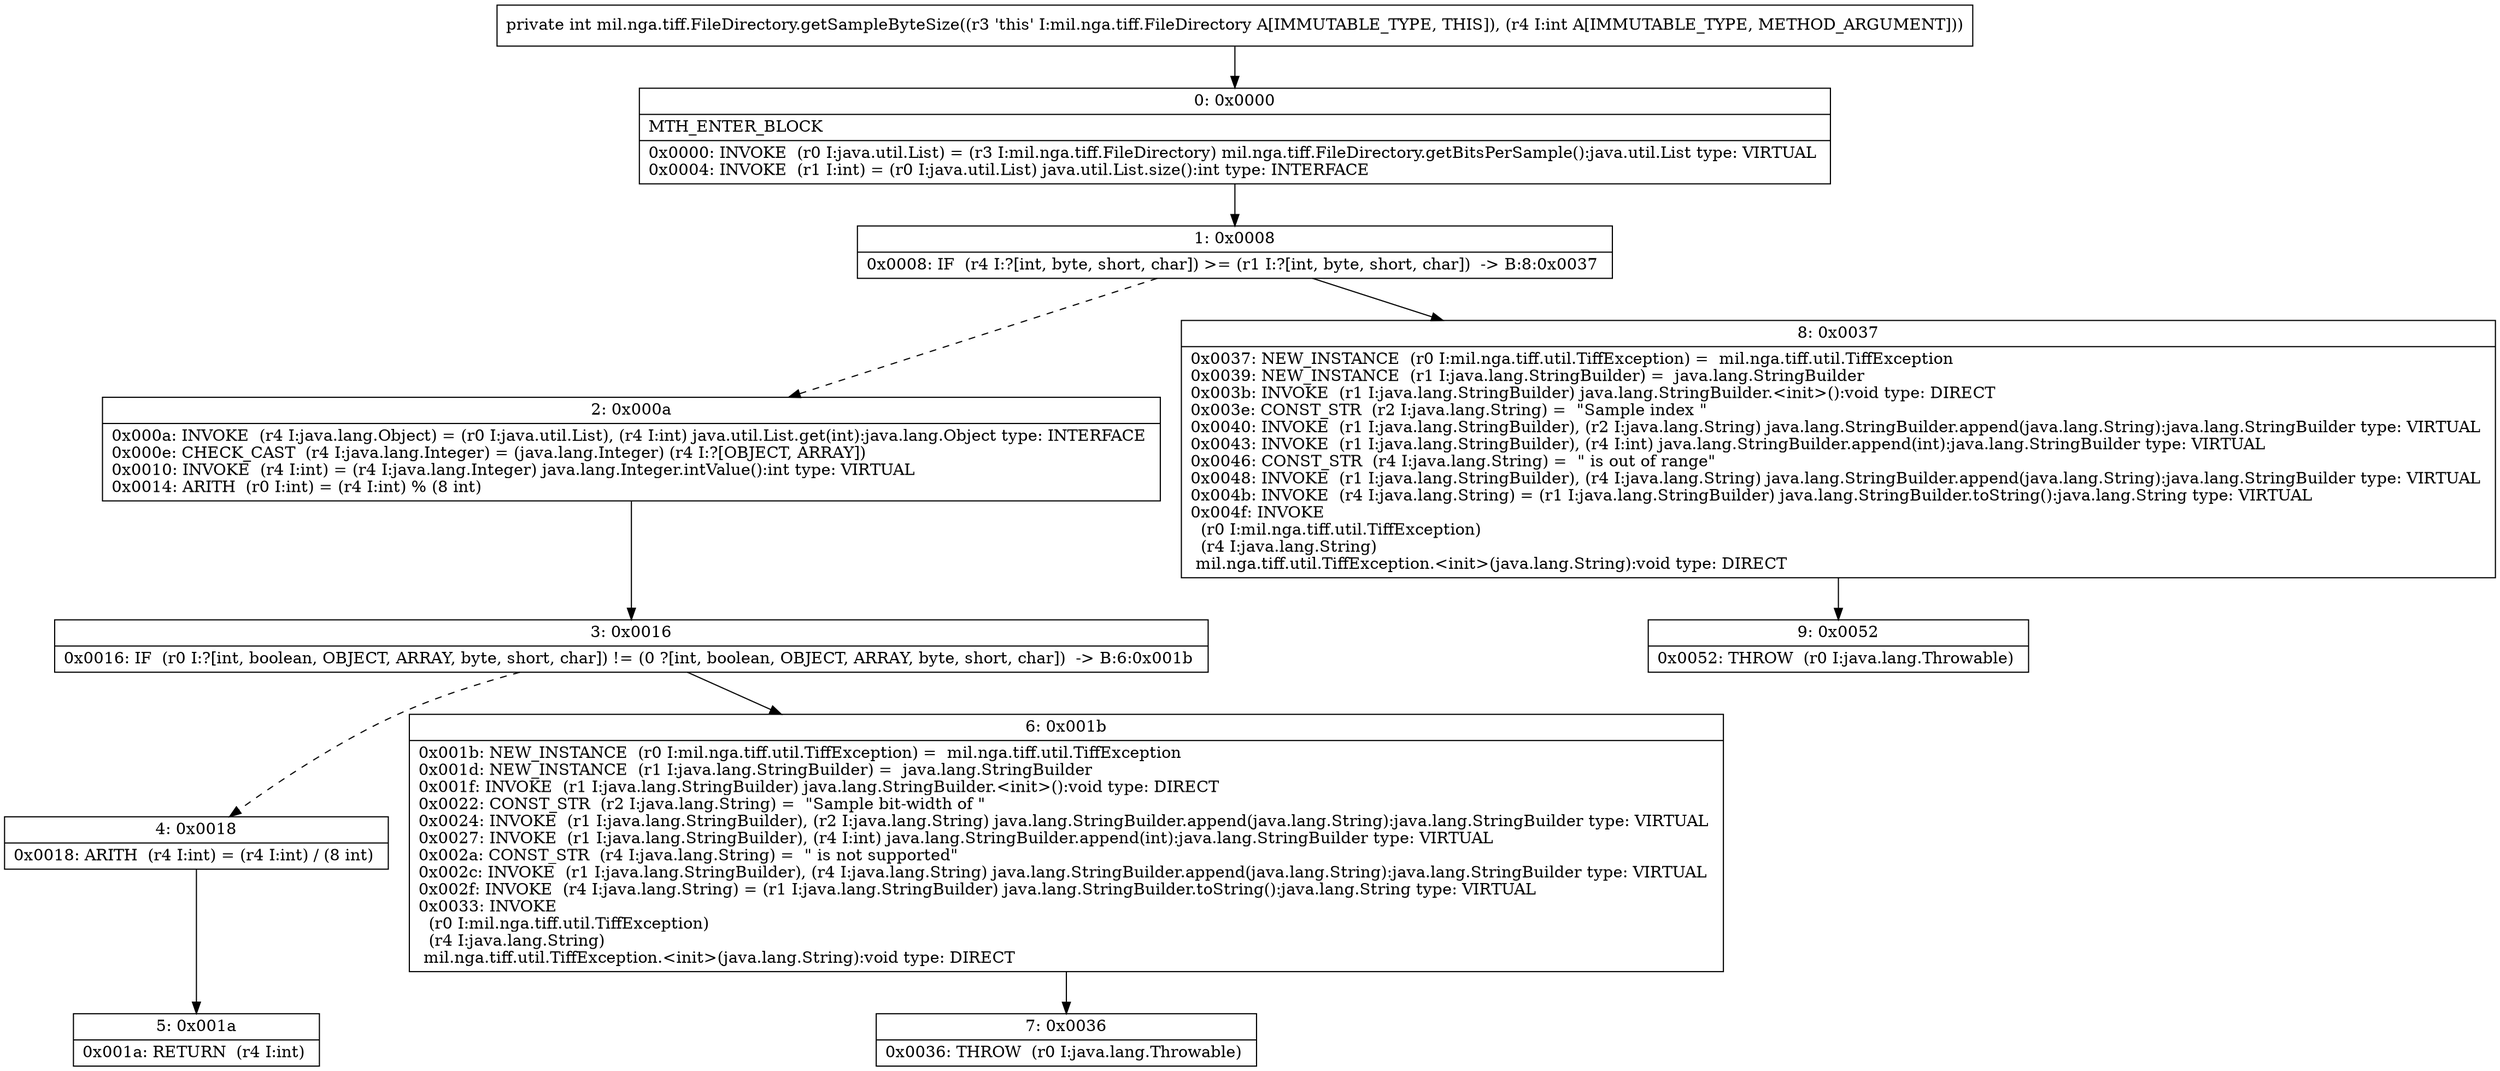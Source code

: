 digraph "CFG formil.nga.tiff.FileDirectory.getSampleByteSize(I)I" {
Node_0 [shape=record,label="{0\:\ 0x0000|MTH_ENTER_BLOCK\l|0x0000: INVOKE  (r0 I:java.util.List) = (r3 I:mil.nga.tiff.FileDirectory) mil.nga.tiff.FileDirectory.getBitsPerSample():java.util.List type: VIRTUAL \l0x0004: INVOKE  (r1 I:int) = (r0 I:java.util.List) java.util.List.size():int type: INTERFACE \l}"];
Node_1 [shape=record,label="{1\:\ 0x0008|0x0008: IF  (r4 I:?[int, byte, short, char]) \>= (r1 I:?[int, byte, short, char])  \-\> B:8:0x0037 \l}"];
Node_2 [shape=record,label="{2\:\ 0x000a|0x000a: INVOKE  (r4 I:java.lang.Object) = (r0 I:java.util.List), (r4 I:int) java.util.List.get(int):java.lang.Object type: INTERFACE \l0x000e: CHECK_CAST  (r4 I:java.lang.Integer) = (java.lang.Integer) (r4 I:?[OBJECT, ARRAY]) \l0x0010: INVOKE  (r4 I:int) = (r4 I:java.lang.Integer) java.lang.Integer.intValue():int type: VIRTUAL \l0x0014: ARITH  (r0 I:int) = (r4 I:int) % (8 int) \l}"];
Node_3 [shape=record,label="{3\:\ 0x0016|0x0016: IF  (r0 I:?[int, boolean, OBJECT, ARRAY, byte, short, char]) != (0 ?[int, boolean, OBJECT, ARRAY, byte, short, char])  \-\> B:6:0x001b \l}"];
Node_4 [shape=record,label="{4\:\ 0x0018|0x0018: ARITH  (r4 I:int) = (r4 I:int) \/ (8 int) \l}"];
Node_5 [shape=record,label="{5\:\ 0x001a|0x001a: RETURN  (r4 I:int) \l}"];
Node_6 [shape=record,label="{6\:\ 0x001b|0x001b: NEW_INSTANCE  (r0 I:mil.nga.tiff.util.TiffException) =  mil.nga.tiff.util.TiffException \l0x001d: NEW_INSTANCE  (r1 I:java.lang.StringBuilder) =  java.lang.StringBuilder \l0x001f: INVOKE  (r1 I:java.lang.StringBuilder) java.lang.StringBuilder.\<init\>():void type: DIRECT \l0x0022: CONST_STR  (r2 I:java.lang.String) =  \"Sample bit\-width of \" \l0x0024: INVOKE  (r1 I:java.lang.StringBuilder), (r2 I:java.lang.String) java.lang.StringBuilder.append(java.lang.String):java.lang.StringBuilder type: VIRTUAL \l0x0027: INVOKE  (r1 I:java.lang.StringBuilder), (r4 I:int) java.lang.StringBuilder.append(int):java.lang.StringBuilder type: VIRTUAL \l0x002a: CONST_STR  (r4 I:java.lang.String) =  \" is not supported\" \l0x002c: INVOKE  (r1 I:java.lang.StringBuilder), (r4 I:java.lang.String) java.lang.StringBuilder.append(java.lang.String):java.lang.StringBuilder type: VIRTUAL \l0x002f: INVOKE  (r4 I:java.lang.String) = (r1 I:java.lang.StringBuilder) java.lang.StringBuilder.toString():java.lang.String type: VIRTUAL \l0x0033: INVOKE  \l  (r0 I:mil.nga.tiff.util.TiffException)\l  (r4 I:java.lang.String)\l mil.nga.tiff.util.TiffException.\<init\>(java.lang.String):void type: DIRECT \l}"];
Node_7 [shape=record,label="{7\:\ 0x0036|0x0036: THROW  (r0 I:java.lang.Throwable) \l}"];
Node_8 [shape=record,label="{8\:\ 0x0037|0x0037: NEW_INSTANCE  (r0 I:mil.nga.tiff.util.TiffException) =  mil.nga.tiff.util.TiffException \l0x0039: NEW_INSTANCE  (r1 I:java.lang.StringBuilder) =  java.lang.StringBuilder \l0x003b: INVOKE  (r1 I:java.lang.StringBuilder) java.lang.StringBuilder.\<init\>():void type: DIRECT \l0x003e: CONST_STR  (r2 I:java.lang.String) =  \"Sample index \" \l0x0040: INVOKE  (r1 I:java.lang.StringBuilder), (r2 I:java.lang.String) java.lang.StringBuilder.append(java.lang.String):java.lang.StringBuilder type: VIRTUAL \l0x0043: INVOKE  (r1 I:java.lang.StringBuilder), (r4 I:int) java.lang.StringBuilder.append(int):java.lang.StringBuilder type: VIRTUAL \l0x0046: CONST_STR  (r4 I:java.lang.String) =  \" is out of range\" \l0x0048: INVOKE  (r1 I:java.lang.StringBuilder), (r4 I:java.lang.String) java.lang.StringBuilder.append(java.lang.String):java.lang.StringBuilder type: VIRTUAL \l0x004b: INVOKE  (r4 I:java.lang.String) = (r1 I:java.lang.StringBuilder) java.lang.StringBuilder.toString():java.lang.String type: VIRTUAL \l0x004f: INVOKE  \l  (r0 I:mil.nga.tiff.util.TiffException)\l  (r4 I:java.lang.String)\l mil.nga.tiff.util.TiffException.\<init\>(java.lang.String):void type: DIRECT \l}"];
Node_9 [shape=record,label="{9\:\ 0x0052|0x0052: THROW  (r0 I:java.lang.Throwable) \l}"];
MethodNode[shape=record,label="{private int mil.nga.tiff.FileDirectory.getSampleByteSize((r3 'this' I:mil.nga.tiff.FileDirectory A[IMMUTABLE_TYPE, THIS]), (r4 I:int A[IMMUTABLE_TYPE, METHOD_ARGUMENT])) }"];
MethodNode -> Node_0;
Node_0 -> Node_1;
Node_1 -> Node_2[style=dashed];
Node_1 -> Node_8;
Node_2 -> Node_3;
Node_3 -> Node_4[style=dashed];
Node_3 -> Node_6;
Node_4 -> Node_5;
Node_6 -> Node_7;
Node_8 -> Node_9;
}

